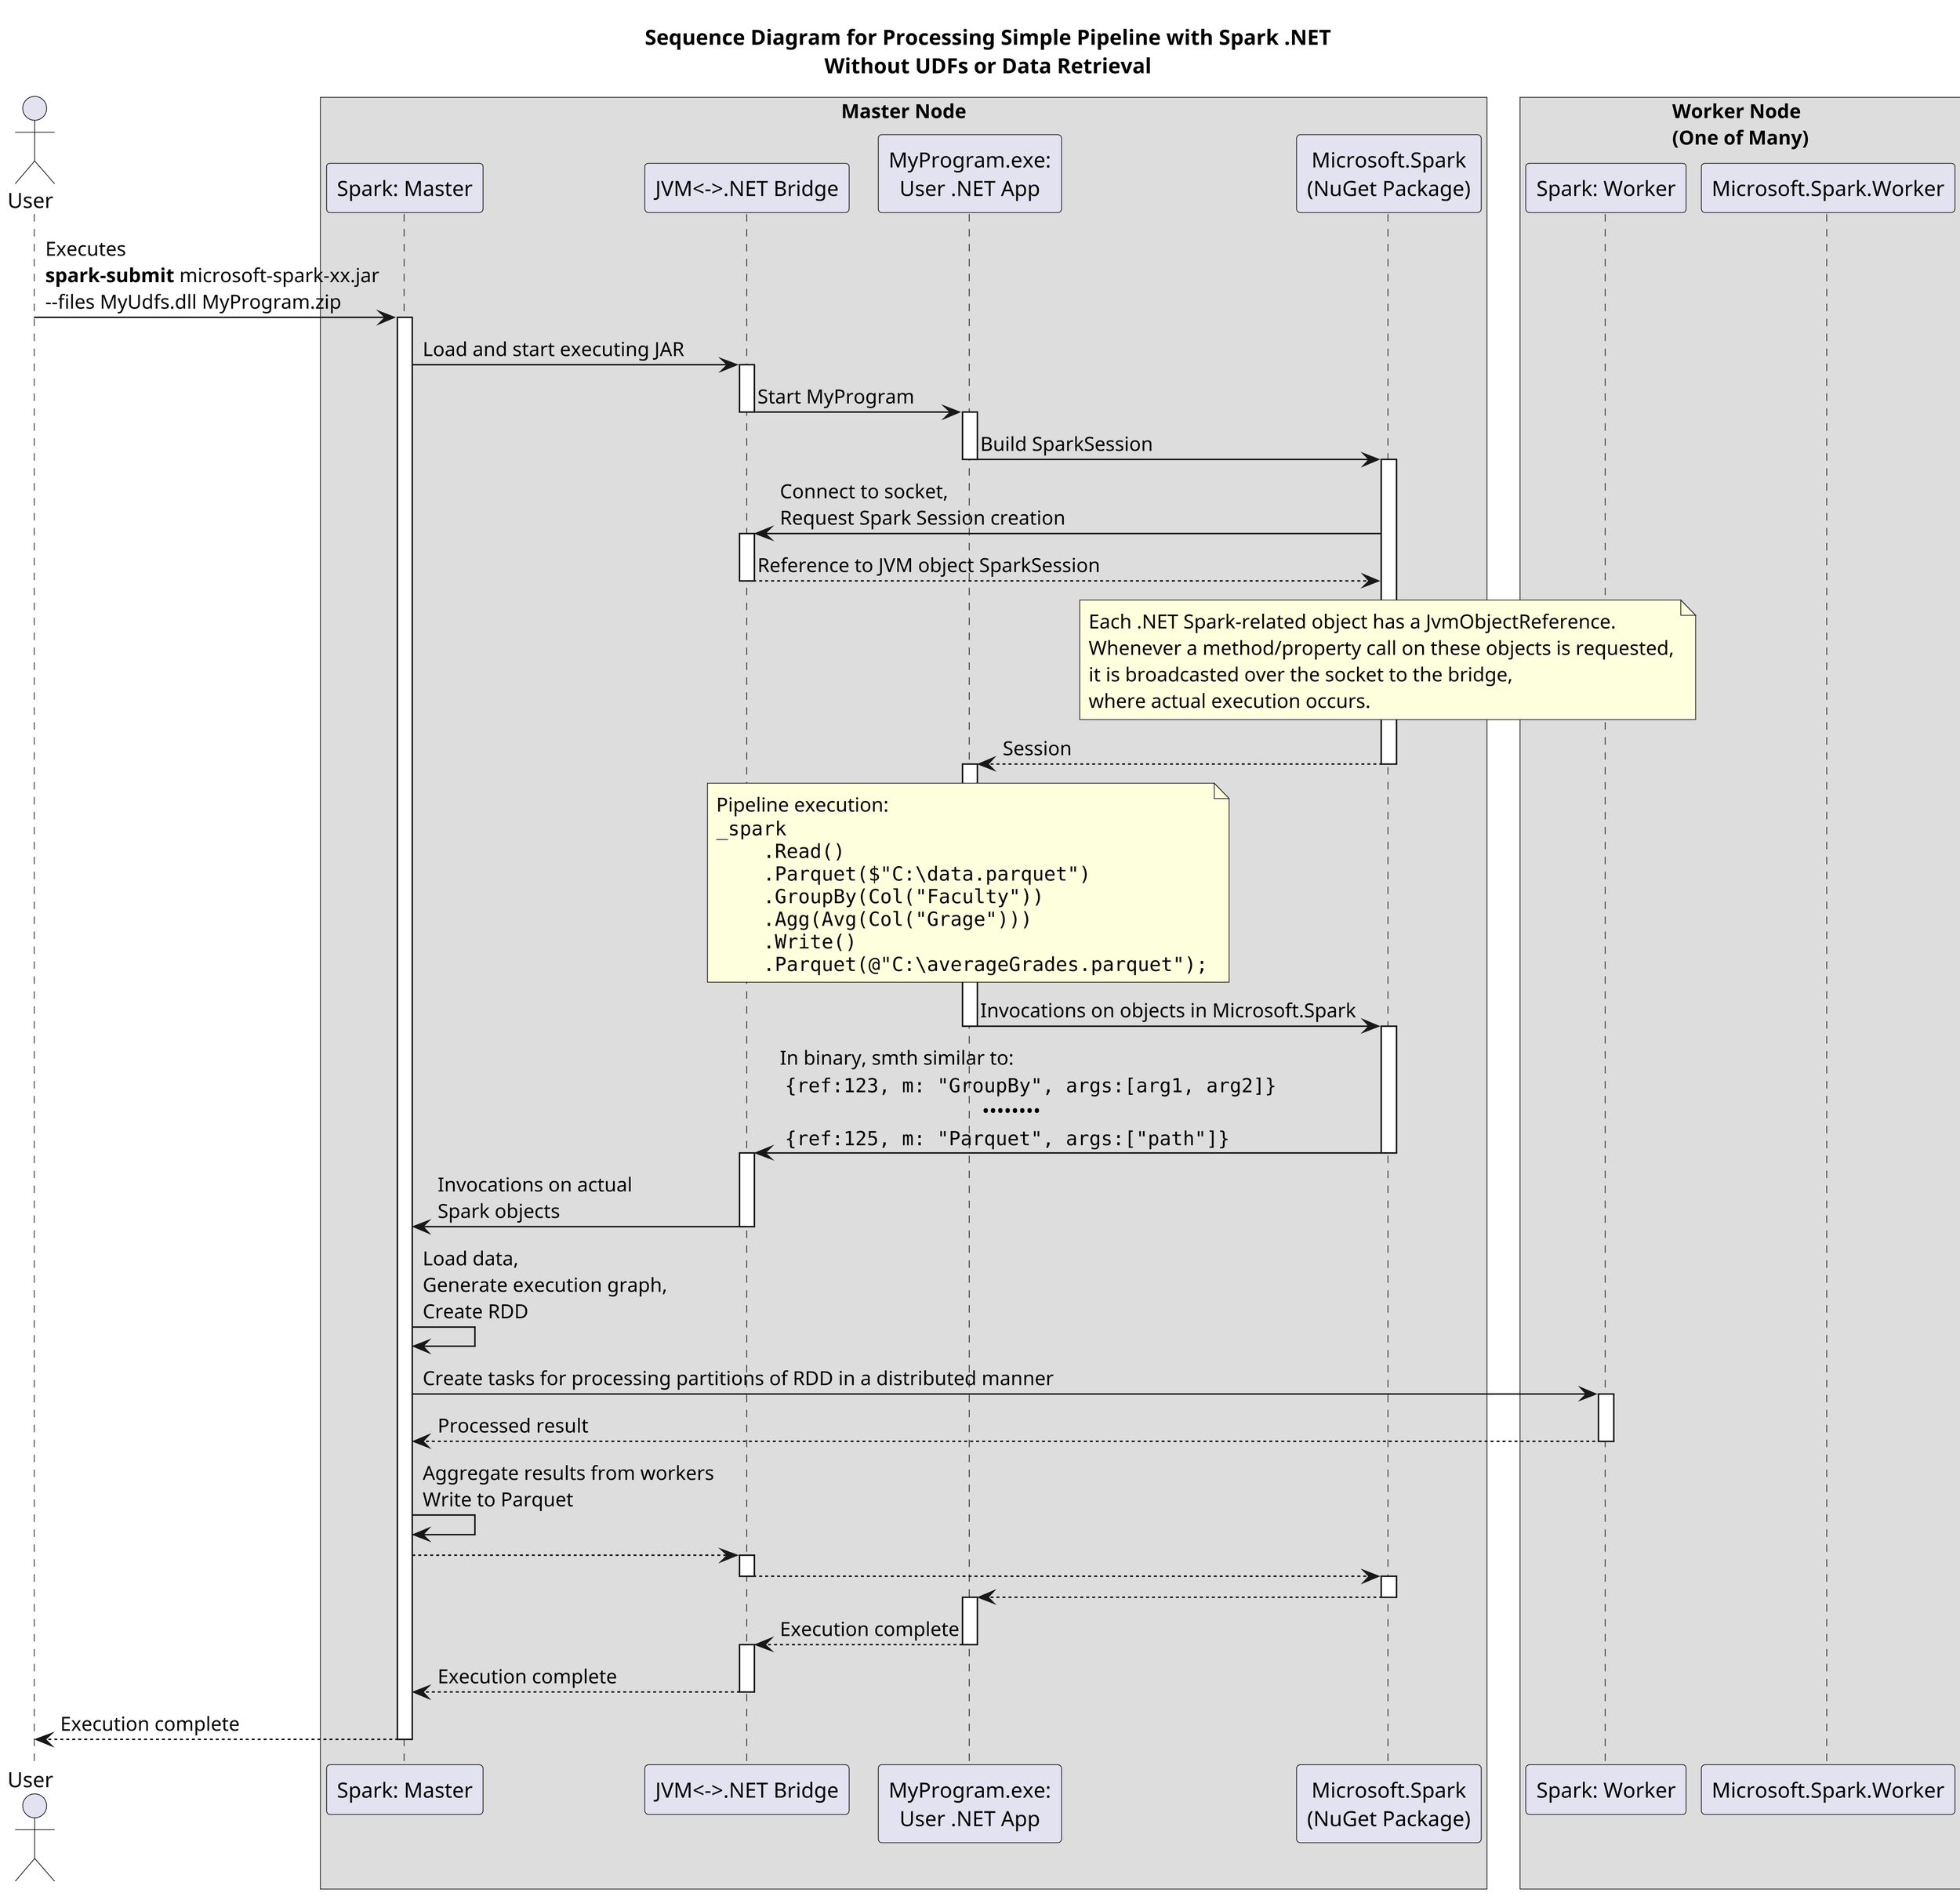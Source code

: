 @startuml Spark-dotnet-sequence-diagram-simple

title "Sequence Diagram for Processing Simple Pipeline with Spark .NET\nWithout UDFs or Data Retrieval"

skinparam dpi 300
skinparam BoxPadding 10

actor "User" as user

box "Master Node"
participant "Spark: Master" as spark_master
participant "JVM<->.NET Bridge" as bridge
participant "MyProgram.exe:\nUser .NET App" as dotnet_master
participant "Microsoft.Spark\n(NuGet Package)" as dotnet_nuget
end box

box "Worker Node\n(One of Many)"
participant "Spark: Worker" as spark_worker
participant "Microsoft.Spark.Worker" as dotnet_worker
end box

user -> spark_master: Executes\n**spark-submit** microsoft-spark-xx.jar\n--files MyUdfs.dll MyProgram.zip
activate spark_master

spark_master -> bridge: Load and start executing JAR
activate bridge
bridge -> dotnet_master: Start MyProgram
deactivate bridge

activate dotnet_master
dotnet_master -> dotnet_nuget: Build SparkSession
deactivate dotnet_master
activate dotnet_nuget

dotnet_nuget -> bridge: Connect to socket,\nRequest Spark Session creation
activate bridge
return Reference to JVM object SparkSession
note over dotnet_nuget
    Each .NET Spark-related object has a JvmObjectReference.
    Whenever a method/property call on these objects is requested,
    it is broadcasted over the socket to the bridge,
    where actual execution occurs.
end note
return Session
activate dotnet_master

note over dotnet_master
    Pipeline execution:
    ""_spark""
    ""    .Read()""
    ""    .Parquet($"C:\data.parquet")""
    ""    .GroupBy(Col("Faculty"))""
    ""    .Agg(Avg(Col("Grage")))""
    ""    .Write()""
    ""    .Parquet(@"C:\averageGrades.parquet");""
end note

dotnet_master -> dotnet_nuget: Invocations on objects in Microsoft.Spark
deactivate dotnet_master
activate dotnet_nuget
dotnet_nuget -> bridge: In binary, smth similar to: \n ""{ref:123, m: "GroupBy", args:[arg1, arg2]}"" \n \t\t\t\t\t•••••••• \n ""{ref:125, m: "Parquet", args:["path"]}""
deactivate dotnet_nuget
activate bridge

bridge -> spark_master: Invocations on actual\nSpark objects
deactivate bridge

spark_master -> spark_master: Load data,\nGenerate execution graph,\nCreate RDD

spark_master -> spark_worker: Create tasks for processing partitions of RDD in a distributed manner
activate spark_worker
return Processed result
spark_master -> spark_master: Aggregate results from workers\nWrite to Parquet
spark_master --> bridge
activate bridge
bridge --> dotnet_nuget
deactivate bridge
activate dotnet_nuget
dotnet_nuget --> dotnet_master
deactivate dotnet_nuget

activate dotnet_master
dotnet_master --> bridge: Execution complete
deactivate dotnet_master
activate bridge
bridge --> spark_master: Execution complete
deactivate bridge
return Execution complete
@enduml
